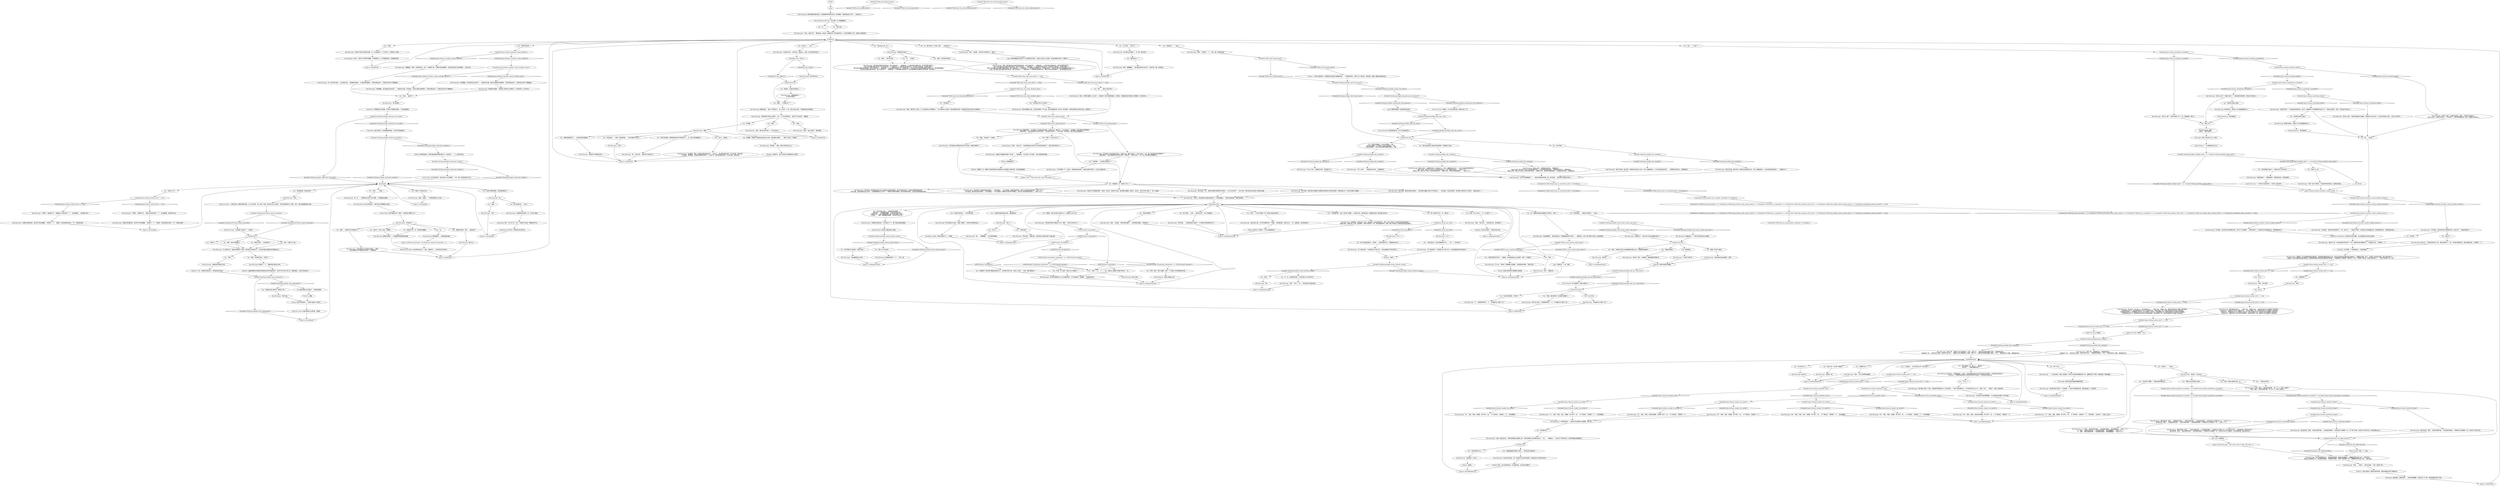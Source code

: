 # WHIRLING F2 / KIM WAKEUP
# If you succeeded the final Authority check to warn Kim.
# ==================================================
digraph G {
	  0 [label="START"];
	  1 [label="input"];
	  2 [label="You: “末日已经来临，而我就是吹响末日号角的那个人，金。我们动作越快越好。”"];
	  3 [label="Kim Kitsuragi: “没必要的，警官。你希望外面的情况变坏——这没什么，我们偶尔都会这样。不过并没有。暂时没有。”\n“不用收回，荣誉警督。你希望外面的情况变坏——这没什么，我们偶尔都会这样。不过并没有。暂时没有。”"];
	  4 [label="You: 吞口水……"];
	  5 [label="Kim Kitsuragi: “也许他们只是打算慢慢来，不久后就会发动袭击？我不知道。”"];
	  6 [label="You: “真的吗？”"];
	  7 [label="Savoir Faire: 你的平衡能力差了*很多*。你感觉自己要倒下去了……"];
	  8 [label="Kim Kitsuragi: “是什么？”"];
	  9 [label="Kim Kitsuragi: “我不知道……”他摩挲着自己的脖子。“它可能已经在那里好多年了。”"];
	  10 [label="Kim Kitsuragi: “什么？”"];
	  11 [label="You: “破案很难。”"];
	  12 [label="Empathy: 他的声音意外地疲惫。"];
	  13 [label="You: “没错。我们放弃吧。是时候开始喝酒了。”"];
	  14 [label="Jump to: [talkingaboutshit]"];
	  15 [label="You: “那个……野松公司的代表？”"];
	  16 [label="Pain Threshold: 而且距离挺近的，走几步应该能忍得了。"];
	  17 [label="You: “我不知道。”"];
	  18 [label="You: “是领带让我这么做的。”"];
	  19 [label="You: “我已经竭尽全力了。”"];
	  20 [label="Kim Kitsuragi: “是的，”他回答。“我已经不觉得好笑了。就脱了。”"];
	  21 [label="Kim Kitsuragi: “是的，”他点点头。“她在那群判官出现的20分钟前就已经离开了。我问过加尔特先生了。”"];
	  22 [label="Logic: 警督的确提到了追加弹道测试的事……"];
	  23 [label="Untitled hub"];
	  24 [label="Variable[\"plaza.tribunal_shanky_ran_earlier\"]"];
	  25 [label="Variable[\"plaza.tribunal_shanky_ran_earlier\"]", shape=diamond];
	  26 [label="!(Variable[\"plaza.tribunal_shanky_ran_earlier\"])", shape=diamond];
	  27 [label="You: “我伤的有多重？”"];
	  28 [label="Half Light: 你是个真正的杀人犯，哈里。"];
	  29 [label="Kim Kitsuragi: “面对现实吧，警官——这都是我们的错……”他的声音很平静——没有谴责的意味。“本来情况可以*稍微*好一点。一共死了7个人。”\n“面对现实吧，警官——这都是我们的错……”他的声音很平静——没有谴责的意味。“本来情况可以*稍微*好一点。一共死了7个人。”"];
	  30 [label="Kim Kitsuragi: “这是警探任务链的一环。你也可以做到。”"];
	  31 [label="Kim Kitsuragi: “我确定他们是担心你的。”"];
	  32 [label="Kim Kitsuragi: “我不知道。”"];
	  33 [label="You: “我的……迪斯科岁月已经结束了。”"];
	  34 [label="Kim Kitsuragi: 警督没有回应——只是看着你摇摇晃晃地站着。"];
	  35 [label="Kim Kitsuragi: “你的迪斯科岁月早就应该结束了，警官。”\n“你的*迪斯科岁月*早就应该*结束*了，荣誉警督。”"];
	  36 [label="You: “是谁做的，金？是谁杀了吊人？”"];
	  37 [label="Kim Kitsuragi: “我不知道。我觉得你对提图斯·哈迪那套*极其危险*的理论是错的。那晚有超过6个人在楼下看到了提图斯。”"];
	  38 [label="You: “它们之前就在屋顶上。我没有……我没有抓到它们。手脚真他妈太笨了……”"];
	  39 [label="Variable[\"whirling.postfight_blackc_rhetoric_wrong\"]"];
	  40 [label="Variable[\"whirling.postfight_blackc_rhetoric_wrong\"]", shape=diamond];
	  41 [label="!(Variable[\"whirling.postfight_blackc_rhetoric_wrong\"])", shape=diamond];
	  42 [label="You: “我不相信它们他妈的一点用也没有！”"];
	  43 [label="Variable[\"plaza.tribunal_hardie_shot\"] == true"];
	  44 [label="Variable[\"plaza.tribunal_hardie_shot\"] == true", shape=diamond];
	  45 [label="!(Variable[\"plaza.tribunal_hardie_shot\"] == true)", shape=diamond];
	  46 [label="Variable[\"whirling.postfight_logic_her_room\"]"];
	  47 [label="Variable[\"whirling.postfight_logic_her_room\"]", shape=diamond];
	  48 [label="!(Variable[\"whirling.postfight_logic_her_room\"])", shape=diamond];
	  49 [label="Rhetoric: 顺便说一句，警督并不是真的相信让她逃跑会让你在精神上得到补偿。你只能选择接受。"];
	  50 [label="Jump to: [MAINHUB]"];
	  51 [label="You: “难道……今天要打仗了？”"];
	  52 [label="Kim Kitsuragi: “两天。睡睡醒醒——有时候会起来吃点多巴宁，然后咒骂一番。还有喝水。”"];
	  53 [label="Rhetoric: 修辞恶化。他并不是真心欢迎那些贱人的回归。"];
	  54 [label="You: “我是个杀人犯……”"];
	  55 [label="Kim Kitsuragi: “提图斯、胖子安格斯和特奥试图突围。安格斯和特奥都没能活下来。他们还没来得及送进重症监护室就死了。提图斯还活着。阿兰，还有那个音乐家也活着，我忘记他的名字了……”\n“提图斯、胖子安格斯和特奥试图突围。安格斯和特奥没来得及送进重症监护室就死了，提图斯死在了医院里，就在昨天。阿兰，还有那个音乐家，我忘记他的名字了……只剩下他们两个活了下来。”"];
	  56 [label="Kim Kitsuragi: “还有伊丽莎白——她的名字叫伊丽莎白·博福特，那个园丁。”"];
	  57 [label="You: “是领带让我这么做的。”"];
	  58 [label="Kim Kitsuragi: “发生什么事了？我们想试着走外交路线，希望他们不会先动手。不过他们还是这么做了。是少校下的命令。”"];
	  59 [label="Kim Kitsuragi: “三个：格伦，特奥，安格斯。那个胖子，他……中了很多枪。”他停顿了一下。“还有特奥——他太老了，不适合上战场。”"];
	  60 [label="Endurance: 通过血和泪，还有那撕裂的缝线，*应该*是可能做到的。"];
	  61 [label="You: “我的警局有人来看过我吗？”"];
	  62 [label="You: “很好。我也不需要他们。”"];
	  63 [label="Kim Kitsuragi: “说实话，我觉得我们的调查没能发现一个可靠的嫌疑人。”他的声音很冷静，也很实事求是。"];
	  64 [label="You: “还有……28%的可能性，那一枪是从远处射进来的。”"];
	  65 [label="Kim Kitsuragi: 他皱起眉头——吊扇不厌其烦地在头顶旋转。"];
	  66 [label="Variable[\"whirling.postfight_kim_smoking\"]"];
	  67 [label="Variable[\"whirling.postfight_kim_smoking\"]", shape=diamond];
	  68 [label="!(Variable[\"whirling.postfight_kim_smoking\"])", shape=diamond];
	  69 [label="Electrochemistry: 很可能是烟。"];
	  70 [label="Esprit de Corps: 一对男女坐在一辆装甲車的前排。女人正在开車，男人点燃一支烟。他的名字叫让·维克玛，沥青在机器的轮子下消失。前方，港口的起重机直冲云霄……"];
	  71 [label="You: 点点头。"];
	  72 [label="You: “你说什么……日出……”"];
	  73 [label="Kim Kitsuragi: “我觉得我们可能让它推迟了一些——不过只是暂时的。”他拉开飞行员夹克。“很勉强。”"];
	  74 [label="You: “我真的很希望这个……社会秩序现在就崩溃。”"];
	  75 [label="Variable[\"whirling.postfight_halflight_killer\"]  or  Variable[\"whirling.postfight_inland_killer\"]"];
	  76 [label="Variable[\"whirling.postfight_halflight_killer\"]  or  Variable[\"whirling.postfight_inland_killer\"]", shape=diamond];
	  77 [label="!(Variable[\"whirling.postfight_halflight_killer\"]  or  Variable[\"whirling.postfight_inland_killer\"])", shape=diamond];
	  78 [label="You: “然后呢？”"];
	  79 [label="Rhetoric: 在你们选择介入两队纷争的时候，他就没指望你们两个都能幸存。"];
	  80 [label="Hand/Eye Coordination: 他听起来*有些*抱歉，自己没能抢在你中枪之前发现。"];
	  81 [label="Variable[\"plaza.tribunal_headshot_failed\"]"];
	  82 [label="Variable[\"plaza.tribunal_headshot_failed\"]", shape=diamond];
	  83 [label="!(Variable[\"plaza.tribunal_headshot_failed\"])", shape=diamond];
	  84 [label="Kim Kitsuragi: “我们再也找不到他了。好消息是——他也不会再回到这里。我还是造成了一点伤害的。”"];
	  85 [label="Variable[\"plaza.tribunal_hardie_shot\"] == true"];
	  86 [label="Variable[\"plaza.tribunal_hardie_shot\"] == true", shape=diamond];
	  87 [label="!(Variable[\"plaza.tribunal_hardie_shot\"] == true)", shape=diamond];
	  88 [label="Kim Kitsuragi: “面对现实吧，警官，”他的声音很平静——没有谴责的意味。“本来情况可以稍微好一点。有了那个炸弹，你本来*不该*失手的。毕竟你都扔出去了。”"];
	  89 [label="Variable[\"whirling.postfight_endurance_very_high\"]"];
	  90 [label="Variable[\"whirling.postfight_endurance_very_high\"]", shape=diamond];
	  91 [label="!(Variable[\"whirling.postfight_endurance_very_high\"])", shape=diamond];
	  92 [label="Kim Kitsuragi: 他指着你的肩膀：“你肩膀上的擦伤可以忽略不计。装甲承受了火力的冲击。”"];
	  93 [label="Variable[\"whirling.postfight_endurance_volition\"]"];
	  94 [label="Variable[\"whirling.postfight_endurance_volition\"]", shape=diamond];
	  95 [label="!(Variable[\"whirling.postfight_endurance_volition\"])", shape=diamond];
	  96 [label="Kim Kitsuragi: “很好。你是的……不管那到底是什么东西。”"];
	  97 [label="Variable[\"whirling.postfight_rhet_companions\"]"];
	  98 [label="Variable[\"whirling.postfight_rhet_companions\"]", shape=diamond];
	  99 [label="!(Variable[\"whirling.postfight_rhet_companions\"])", shape=diamond];
	  100 [label="You: “如果他们担心我的话，那他们人呢？”"];
	  101 [label="You: “你……不知道？”"];
	  102 [label="Kim Kitsuragi: “我不知道。我觉得你提出的理论——我们划定的嫌疑人圈子之外的其他人——是正确的。而且这样更好。因为圈子内的所有人不是死了，就是已经走了。”"];
	  103 [label="CheckItem(\"dried_may_bells\")"];
	  104 [label="CheckItem(\"dried_may_bells\")", shape=diamond];
	  105 [label="!(CheckItem(\"dried_may_bells\"))", shape=diamond];
	  106 [label="Kim Kitsuragi: “不。”他短暂地停顿了一下。“你准备好当个瘸子了吗？”"];
	  107 [label="Variable[\"whirling.postfight_kim_has_concussion\"]"];
	  108 [label="Variable[\"whirling.postfight_kim_has_concussion\"]", shape=diamond];
	  109 [label="!(Variable[\"whirling.postfight_kim_has_concussion\"])", shape=diamond];
	  110 [label="Variable[\"TASK.la_puta_madres_peone_done\"]"];
	  111 [label="Variable[\"TASK.la_puta_madres_peone_done\"]", shape=diamond];
	  112 [label="!(Variable[\"TASK.la_puta_madres_peone_done\"])", shape=diamond];
	  113 [label="You: “不，金。这座城市的每一个垃圾*都与*这个案子有关。”"];
	  114 [label="Kim Kitsuragi: 他短暂地停顿了一下——不发一语。"];
	  115 [label="You: “*某些东西*。”"];
	  116 [label="Kim Kitsuragi: “嗯……”他嘟囔着——正在想其他事情。"];
	  117 [label="Jump to: [talkingaboutshit]"];
	  118 [label="CheckItem(\"gun_villiers\")"];
	  119 [label="CheckItem(\"gun_villiers\")", shape=diamond];
	  120 [label="!(CheckItem(\"gun_villiers\"))", shape=diamond];
	  121 [label="Electrochemistry: 很可能是烟。"];
	  122 [label="Logic: 这确实有（一些）道理。"];
	  123 [label="Kim Kitsuragi: “现在还不到说*好痛*的时候。你一小时前刚吃了一片*多巴宁*。等药效过了再说。”"];
	  124 [label="Kim Kitsuragi: “那些贱人，是啊。很高兴听到你这么说。”"];
	  125 [label="Kim Kitsuragi: “我杀了她。”警督从大衣口袋里掏出一支烟，点燃了它。一股苦涩的味道充满整个房间。“事情就是这样。”\n“我没能杀了他——我应该这么做的。科奈尔干掉了他……”警督从大衣口袋里掏出一支烟，点燃了它。一股苦涩的味道充满整个房间。“不过，一颗流弹杀死了波勒。事情就是这样。”"];
	  126 [label="postfightdebrief"];
	  127 [label="Kim Kitsuragi: “没有。她失血过多，艾弗拉特的医生没能帮上她。艾弗拉特把私人医生都派出来了，不过……”他摇摇头。“工会付出了昂贵的代价。她本来是被训练成接班人。”"];
	  128 [label="You: “这是一场彻头彻尾的灾难，金。”"];
	  129 [label="Variable[\"plaza.tribunal_spiritbomb_failed\"]"];
	  130 [label="Variable[\"plaza.tribunal_spiritbomb_failed\"]", shape=diamond];
	  131 [label="!(Variable[\"plaza.tribunal_spiritbomb_failed\"])", shape=diamond];
	  132 [label="Variable[\"plaza.tribunal_shoulder_wound_suffered\"]"];
	  133 [label="Variable[\"plaza.tribunal_shoulder_wound_suffered\"]", shape=diamond];
	  134 [label="!(Variable[\"plaza.tribunal_shoulder_wound_suffered\"])", shape=diamond];
	  135 [label="Volition: 如果可能的话，那就只能是依靠纯粹的意志力。你会变成……一个心灵电动马达。"];
	  136 [label="Kim Kitsuragi: 他停顿了一下。“我确定他们是担心你的。”"];
	  137 [label="Jump to: [hurtinghub]"];
	  138 [label="You: “很简单，我们必须找出*康米主义*。是康米主义杀了他。”"];
	  139 [label="You: “那个该死的*铃兰*，金，那些花。”"];
	  140 [label="You: “破案非常简单。”"];
	  141 [label="Kim Kitsuragi: “这个城市的每一个垃圾都与这个案子无关。你没必要抓住*所有东西*的。”"];
	  142 [label="You: “没什么。”"];
	  143 [label="IsTaskActive(\"TASK.check_back_on_renovation_later\")--[[ Variable[ ]]"];
	  144 [label="IsTaskActive(\"TASK.check_back_on_renovation_later\")--[[ Variable[ ]]", shape=diamond];
	  145 [label="!(IsTaskActive(\"TASK.check_back_on_renovation_later\")--[[ Variable[ ]])", shape=diamond];
	  146 [label="Drama: 他也许有些想法——但他不会跟大人您说的。"];
	  147 [label="Interfacing: 你可以吗？你很肯定自己做不到。"];
	  148 [label="Variable[\"whirling.posttribunal_esprit_returning\"]"];
	  149 [label="Variable[\"whirling.posttribunal_esprit_returning\"]", shape=diamond];
	  150 [label="!(Variable[\"whirling.posttribunal_esprit_returning\"])", shape=diamond];
	  151 [label="Esprit de Corps: “又回到那个鬼地方了，”他说道。"];
	  152 [label="You: “好痛。”"];
	  153 [label="You: “很遗憾。”"];
	  154 [label="Kim Kitsuragi: “我击伤了他。与此同时格伦的脊柱中了一枪。那枪原本是冲着我开的——他没能活下来。”他停顿了一下。"];
	  155 [label="Kim Kitsuragi: “就这些。”他点点头。"];
	  156 [label="Endurance: 他的香烟，佝偻的后背……你的情况更糟糕，但他也受了不少罪。那些香烟有*医疗*作用。"];
	  157 [label="Kim Kitsuragi: “作为报复，他们的步枪手朝你开了一枪。他打中了——用他的卡宾枪。当时我正在寻找能看见他，视线清晰的地方。当我发现的时候……”"];
	  158 [label="You: “如果不是我的警局，那是谁帮我治的？”"];
	  159 [label="Kim Kitsuragi: “不用。”"];
	  160 [label="You: “好吧……”（起身。）"];
	  161 [label="You: “我非常不好，金。情况真的很糟糕。”"];
	  162 [label="Kim Kitsuragi: 警督看着你——摇摇晃晃地站着。"];
	  163 [label="Kim Kitsuragi: “*日出，帕拉贝伦*，”警督说道。他站在一间刚刚打扫干净的房间中央，头顶的风扇像个光环。他的脸上满是淤青。"];
	  164 [label="Kim Kitsuragi: “我不知道。我觉得你提出的卡拉洁*很危险*的理论是错的。我们没有找到动机，也没有在她那里找到武器。”\n“我不知道。我觉得你提出的卡拉洁——或者随便她叫什么名字——*很危险*的理论是错的。我们没有找到动机，也没有在她那里找到武器。”"];
	  165 [label="Kim Kitsuragi: “别自我陶醉了。瑞瓦肖西边有一半警察都是他的*代理人*……就算你是，在这个案子里也不是什么决定性因素。”"];
	  166 [label="You: “附近有这么多的……旧碉堡还有武器库……”\n“还有这些……旧碉堡和武器库。大革命时代的产物！”\n“木板道下面……有个隐藏的碉堡。是大革命时期留下来的！”\n“还有那个……建筑下面隐藏的武器库。大革命时代的产物！”"];
	  167 [label="Variable[\"whirling.postfight_think_about_crimes_said_once\"]"];
	  168 [label="Variable[\"whirling.postfight_think_about_crimes_said_once\"]", shape=diamond];
	  169 [label="!(Variable[\"whirling.postfight_think_about_crimes_said_once\"])", shape=diamond];
	  170 [label="Kim Kitsuragi: “我有时候也有这种感觉，没错。”"];
	  171 [label="You: “你确定吗？我*到处*都能看见康米主义，告诉我们该怎么想，真是让人窒息……哎哟，我的*腿好疼*！”"];
	  172 [label="Kim Kitsuragi: “很高兴你能这么想。”"];
	  173 [label="Untitled hub"];
	  174 [label="Interfacing: 其实，你*可以*的。似乎，你甚至可以取出一颗断裂的子弹……"];
	  175 [label="Variable[\"TASK.arrest_klaasje_done\"]"];
	  176 [label="Variable[\"TASK.arrest_klaasje_done\"]", shape=diamond];
	  177 [label="!(Variable[\"TASK.arrest_klaasje_done\"])", shape=diamond];
	  178 [label="Kim Kitsuragi: “我看多巴宁像是起作用了。”"];
	  179 [label="You: “我的枪。它就刻在我的枪上。”"];
	  180 [label="Kim Kitsuragi: “发生什么事了？你朝少校脸上开了一枪。接着就是一场交火。”"];
	  181 [label="Variable[\"plaza.tribunal_shoulder_wound_avoided_cuirass\"]"];
	  182 [label="Variable[\"plaza.tribunal_shoulder_wound_avoided_cuirass\"]", shape=diamond];
	  183 [label="!(Variable[\"plaza.tribunal_shoulder_wound_avoided_cuirass\"])", shape=diamond];
	  184 [label="You: “现在会怎么样，金？”"];
	  185 [label="You: “你受伤了吗？”"];
	  186 [label="You: “我感觉非常好。我们……燥起来吧！”"];
	  187 [label="You: “一颗古董子弹，出自一把贝莱·马格雷，4.46毫米口径。要找到这样一把枪能有多难？到底*能*有多难？”"];
	  188 [label="Kim Kitsuragi: “我不这么觉得。”他短暂地停顿了一下。“你准备好当个瘸子了吗？”"];
	  189 [label="Drama: 他肯定没有收受马德雷教父的贿赂。"];
	  190 [label="Jump to: [talkingaboutshit]"];
	  191 [label="You: “康米主义就要*大规模*地回归了，金。”"];
	  192 [label="You: “好吧。死了就好。康米主义太*愚蠢*了。”"];
	  193 [label="Kim Kitsuragi: “也许是她？也许她会信守诺言。不管怎么说，露比已经走了。还有卡拉洁——呃，至少*她*被安全地关押起来了。”\n他看向窗外。“现在争取她的支持已经太晚了。露比走了。还有卡拉洁——呃，至少*她*被安全的藏起来了。”"];
	  194 [label="Variable[\"whirling.postfight_kim_smoking\"]"];
	  195 [label="Variable[\"whirling.postfight_kim_smoking\"]", shape=diamond];
	  196 [label="!(Variable[\"whirling.postfight_kim_smoking\"])", shape=diamond];
	  197 [label="Kim Kitsuragi: “为什么不呢……”他把烟头丢在地上，用鞋底捻灭。"];
	  198 [label="Kim Kitsuragi: 警督没有回应，而是在上衣口袋里翻找着什么。"];
	  200 [label="Jump to: [You: \"\"Who did it then, Kim? Who killed t...\"]"];
	  201 [label="You: “好吧。”"];
	  202 [label="Variable[\"plaza.tribunal_shanky_ran_earlier\"]"];
	  203 [label="Variable[\"plaza.tribunal_shanky_ran_earlier\"]", shape=diamond];
	  204 [label="!(Variable[\"plaza.tribunal_shanky_ran_earlier\"])", shape=diamond];
	  205 [label="Kim Kitsuragi: “四个：格伦，特奥，尚克还有安格斯。那个胖子，他……中了很多枪。”他停顿了一下。"];
	  206 [label="You: “很好。”"];
	  207 [label="You: “你误会我了。（咳咳）我的意思是……比较*迪斯科*的方式。”"];
	  208 [label="You: “他们全都死了吗，那三个……雇佣兵？”\n“他们死了……那其他雇佣兵呢？”"];
	  209 [label="You: “所以你也杀人了。”"];
	  210 [label="Variable[\"plaza.tribunal_hardie_shot\"] == true"];
	  211 [label="Variable[\"plaza.tribunal_hardie_shot\"] == true", shape=diamond];
	  212 [label="!(Variable[\"plaza.tribunal_hardie_shot\"] == true)", shape=diamond];
	  213 [label="You: “谢谢。”"];
	  214 [label="You: “奇怪。你没看见他们，不是吗？”"];
	  215 [label="Rhetoric: 抱歉。"];
	  216 [label="Kim Kitsuragi: “好吧，”他重复到。"];
	  217 [label="You: “好吧。”"];
	  218 [label="You: “我什么也不会说的……”"];
	  219 [label="IsTHCPresent(\"revacholian_nationhood\")  or  IsTHCPresent(\"moralist\")"];
	  220 [label="IsTHCPresent(\"revacholian_nationhood\")  or  IsTHCPresent(\"moralist\")", shape=diamond];
	  221 [label="!(IsTHCPresent(\"revacholian_nationhood\")  or  IsTHCPresent(\"moralist\"))", shape=diamond];
	  222 [label="Kim Kitsuragi: “意识形态跟我们手上正在调查的案子一点关系都没有，很抱歉——但是真的没有。”"];
	  223 [label="CancelTask(\"TASK.take_on_responsibility_cancelled\")--[[ Variable[ ]]"];
	  224 [label="Esprit de Corps: 一个信守自己诺言的男人，专杀杀人犯的杀手。"];
	  225 [label="Variable[\"plaza.tribunal_hardie_shot\"] == true"];
	  226 [label="Variable[\"plaza.tribunal_hardie_shot\"] == true", shape=diamond];
	  227 [label="!(Variable[\"plaza.tribunal_hardie_shot\"] == true)", shape=diamond];
	  228 [label="You: “你觉得她……还对我们有用处吗？”"];
	  229 [label="Jump to: [talkingaboutshit]"];
	  230 [label="You: “我以为你一天只抽一根烟的。”"];
	  231 [label="Jump to: [postfightdebrief]"];
	  232 [label="Kim Kitsuragi: 他点点头。"];
	  233 [label="Jump to: [plaza.tribunal_shoulder_wound_avoide ...]"];
	  234 [label="You: “提图斯死了？”"];
	  235 [label="Kim Kitsuragi: “五个：格伦，特奥，安格斯，那个胖子，他……中了很多枪。”他停顿了一下。“还有提图斯。”"];
	  236 [label="Kim Kitsuragi: “相当糟糕。你左侧的四头肌中枪了——就是你的大腿。看来主动脉都没有被割伤。子弹已经取出来了，还用红药水治疗了细菌感染。”"];
	  237 [label="Variable[\"whirling.postfight_endurance_medium\"]"];
	  238 [label="Variable[\"whirling.postfight_endurance_medium\"]", shape=diamond];
	  239 [label="!(Variable[\"whirling.postfight_endurance_medium\"])", shape=diamond];
	  240 [label="Kim Kitsuragi: “挺糟糕的，警官。你有两处伤口。第一个在肩膀下面。子弹穿过你的肩胛骨，幸运的是没有打中你的肺部——还有心脏。”"];
	  241 [label="Kim Kitsuragi: “我不知道。我觉得你提出的理论——凶手是露比——不太说得通。如果还能找到她，我们可以追究她的很多罪行，但杀人不行。”\n“我不知道。我觉得你提出的理论——凶手是露比——不太说得通。如果她不在去停尸房的路上，我们可以追究她的很多罪行——但杀人不行。”"];
	  242 [label="Kim Kitsuragi: “如果我们愿意的话，可以找到几千个。整个瑞瓦肖城到处都是。”"];
	  243 [label="Kim Kitsuragi: “我准备好了，现在你可以说说对破案的看法了。”"];
	  244 [label="Kim Kitsuragi: “你准备好当个瘸子了吗？”"];
	  245 [label="Kim Kitsuragi: “某些东西，”他重复到。听起来他对*某些东西*不太感兴趣。"];
	  246 [label="You: “你觉得这不是个好主意吗？”"];
	  247 [label="You: “我们应该搜查一下卡拉洁的房间，上楼。”\n“我们应该搜查一下卡特琳·艾拉洁小姐的房间，上楼。”\n“我们应该搜查一下奥兰治那位迪斯科舞者的房间，上楼。”"];
	  248 [label="Kim Kitsuragi: “我也不知道。我们走吧，希望在你流血而死之前，有什么事能够发生。卡拉洁的房间就在附近……”他看向大门。"];
	  249 [label="Esprit de Corps: 谢谢你。"];
	  250 [label="You: “等等。你检查过了？她真的……”"];
	  251 [label="Volition: 谁能想到呢？"];
	  252 [label="Variable[\"boardwalk.ruby_killed_herself\"]"];
	  253 [label="Variable[\"boardwalk.ruby_killed_herself\"]", shape=diamond];
	  254 [label="!(Variable[\"boardwalk.ruby_killed_herself\"])", shape=diamond];
	  255 [label="Volition: 看见没？还有那个。你可以做弹道测试！"];
	  256 [label="Kim Kitsuragi: “作为报复，他们的步枪手也想朝你开枪。他没打中——或者是你躲开了……”"];
	  257 [label="You: “他死了吗？”"];
	  258 [label="You: “为什么？”"];
	  259 [label="You: “我看不出还有更好的可能。”"];
	  260 [label="Variable[\"plaza.tribunal_gardener_shot\"]"];
	  261 [label="Variable[\"plaza.tribunal_gardener_shot\"]", shape=diamond];
	  262 [label="!(Variable[\"plaza.tribunal_gardener_shot\"])", shape=diamond];
	  263 [label="Jump to: [hurtinghub]"];
	  264 [label="talkingaboutshit"];
	  265 [label="Kim Kitsuragi: “真的吗？因为，在我看来，破案好像挺*困难*的。”"];
	  266 [label="Jump to: [talkingaboutshit]"];
	  267 [label="You: “好吧。是的。我可以理解，控诉一个不是真人的东西到底有多难。”"];
	  268 [label="Kim Kitsuragi: “四个：格伦，特奥，尚克，安格斯。那个胖子，他……中了很多枪。”他停顿了一下。“还有提图斯。”"];
	  269 [label="Kim Kitsuragi: 他点点头。“然后我开枪打伤了他，格伦的脊柱中了一枪。本来是冲着我来的。格伦没能挺过来。”他停顿了一下。"];
	  270 [label="Jump to: [postfightdebrief]"];
	  271 [label="Kim Kitsuragi: “面对现实吧，警官，”他的声音很平静——没有谴责的意味。“本来情况可以稍微好一点。你本来*不该*失手的。”"];
	  272 [label="Half Light: 他很害怕。"];
	  273 [label="Variable[\"plaza.tribunal_shoulder_wound_avoided_cuirass\"]"];
	  274 [label="Variable[\"plaza.tribunal_shoulder_wound_avoided_cuirass\"]", shape=diamond];
	  275 [label="!(Variable[\"plaza.tribunal_shoulder_wound_avoided_cuirass\"])", shape=diamond];
	  276 [label="Pain Threshold: 没什么的。你还活着，这才是最重要的。"];
	  277 [label="You: “那个洞呢……好疼……就在墙上那个？有人在偷窥她。”"];
	  278 [label="Rhetoric: 他错了！"];
	  280 [label="Volition: 没事的。"];
	  281 [label="Variable[\"whirling.postfight_kim_smoking\"]"];
	  282 [label="Variable[\"whirling.postfight_kim_smoking\"]", shape=diamond];
	  283 [label="!(Variable[\"whirling.postfight_kim_smoking\"])", shape=diamond];
	  284 [label="Kim Kitsuragi: “遗憾？”"];
	  285 [label="Kim Kitsuragi: “警察很喜欢它。”\n“它为你尽忠职守。”"];
	  286 [label="Kim Kitsuragi: 他点点头。“波勒是最后一个死的。艾弗拉特把他们的尸体交还科奈尔举行葬礼。公司目前还没有反击。”\n他点点头。“艾弗拉特把他们的尸体交还科奈尔举行葬礼。公司目前还没有反击。”"];
	  287 [label="You: “尤金？”"];
	  288 [label="Kim Kitsuragi: “作为报复，他们的步枪手想朝你开枪。他打中了你的胸甲……我听到响声了。当时我正在寻找能看见他，视线清晰的地方。”"];
	  289 [label="Kim Kitsuragi: 他没有回应，而是在上衣口袋里翻找着什么。"];
	  290 [label="Half Light: 他的声音里充满着赤裸裸的愤怒。"];
	  291 [label="Jump to: [postfightdebrief]"];
	  292 [label="Kim Kitsuragi: “四个：格伦，特奥，安格斯，那个胖子，他……中了很多枪。”他停顿了一下。“还有提图斯。”"];
	  293 [label="Jump to: [postfightdebrief]"];
	  294 [label="You: “我还……能走吗？”"];
	  295 [label="Savoir Faire: 可以肯定的是，你应该没什么办法跳舞了。不过一瘸一拐走路还是可以的。"];
	  296 [label="Kim Kitsuragi: “我。”"];
	  297 [label="Rhetoric: 这就意味着在你昏迷的时候他没有在附近看到他们。他们并不是*真正*担心你。要是真担心，他们不应该在吗？"];
	  298 [label="You: “奇迹还没有发生。一切还没有结束。”"];
	  299 [label="Kim Kitsuragi: “我们应该上楼，在*现场*重新考虑一下弹道。”他忍着疼痛，轻轻点点头。“这一点我同意。还有其他的吗？”"];
	  300 [label="Kim Kitsuragi: “恐怕我们是找不到康米主义的，警探——因为它已经不在了。”"];
	  301 [label="Kim Kitsuragi: “我不知道要怎么想。这可能不算是个*坏*主意。那台机器里的某个地方有一根*插销*。某种东西在阻止科奈尔派出一支敢死队……”"];
	  302 [label="Variable[\"TASK.arrest_klaasje_done\"]"];
	  303 [label="Variable[\"TASK.arrest_klaasje_done\"]", shape=diamond];
	  304 [label="!(Variable[\"TASK.arrest_klaasje_done\"])", shape=diamond];
	  305 [label="Kim Kitsuragi: “你确实做到了。”警督看着你，表情有些怪异。然后他继续……"];
	  306 [label="Empathy: 这不是第一个代替他死的人。他还会继续。"];
	  307 [label="Kim Kitsuragi: “到最后不逮捕她反而是个坏主意……”他耸耸肩。“也许这是一件*好事*，会在天堂里得到回报。”"];
	  308 [label="You: “这个房间……很干净。”"];
	  309 [label="You: “我昏迷多久了？”"];
	  310 [label="Kim Kitsuragi: “是的。”\n“死透了。他死在医院了。”"];
	  311 [label="Inland Empire: 一个沾满鲜血的杀人犯。"];
	  312 [label="Kim Kitsuragi: “你是一名RCM警官。”他没有等待你的回复，自顾自地说道……"];
	  313 [label="You: “工会那边……伤亡情况怎么样？总共有多少？”"];
	  314 [label="Kim Kitsuragi: “因为我们*阻止*了他们？或者是乔伊斯阻止的？也许将港口——现在已经全面封闭——作为目标的代价太大了。或者，也许……”他吸了一口烟，若有所思。"];
	  315 [label="Variable[\"plaza.tribunal_hardie_shot\"] == true"];
	  316 [label="Variable[\"plaza.tribunal_hardie_shot\"] == true", shape=diamond];
	  317 [label="!(Variable[\"plaza.tribunal_hardie_shot\"] == true)", shape=diamond];
	  318 [label="You: “那个少校……”"];
	  319 [label="Kim Kitsuragi: “而且……”他笑了：“我们还活着——两个人都活下来了。”"];
	  320 [label="Kim Kitsuragi: “等以后看吧。”"];
	  321 [label="Kim Kitsuragi: “没有。”"];
	  322 [label="You: “我不知道你还……会这个。”"];
	  323 [label="You: “难道不觉得……有些奇怪吗？”"];
	  324 [label="You: “好吧。”"];
	  325 [label="Untitled hub (03)"];
	  326 [label="Variable[\"whirling.postfight_blackc_inland_caches\"]"];
	  327 [label="Variable[\"whirling.postfight_blackc_inland_caches\"]", shape=diamond];
	  328 [label="!(Variable[\"whirling.postfight_blackc_inland_caches\"])", shape=diamond];
	  329 [label="Kim Kitsuragi: “我也不知道。我们走吧，希望在你失血身亡之前，有什么事能够发生。卡拉洁的房间就在附近……”他把烟头丢在地上，用鞋底捻灭。"];
	  330 [label="You: “金，那件‘弱水三千只取一尿饮’……你把它脱了？”"];
	  331 [label="You: “等等！*卡拉洁*也走了？”"];
	  332 [label="Kim Kitsuragi: “日出帕拉贝伦。太阳升起，准备战斗。这是一句古老的革命宣言。”"];
	  333 [label="Variable[\"plaza.tribunal_headshot_succeeded\"]"];
	  334 [label="Variable[\"plaza.tribunal_headshot_succeeded\"]", shape=diamond];
	  335 [label="!(Variable[\"plaza.tribunal_headshot_succeeded\"])", shape=diamond];
	  336 [label="Kim Kitsuragi: “不，警官，”他的声音很平静——没有谴责的意味。“真的挺糟糕的。一共死了7个人。”\n“不，哈里，”他的声音很平静——没有谴责的意味。“真的挺糟糕的。一共死了6个人。”\n“不，哈里，”他的声音很平静——没有谴责的意味。“真的挺糟糕的。一共死了6个人。”"];
	  337 [label="Kim Kitsuragi: “发生什么事了？你朝少校开枪。失败了。然后双方开始交火。”\n“发生什么事了？你朝上校开枪——不过失败了。然后你把枪朝他扔了过去。接着双方开始交火。”"];
	  338 [label="Kim Kitsuragi: “那时候你血流不止……”他想了想。“你警告了我——我抢在科顿艾尔之前解除了他的武装。”\n“你血流不止。我想你说了些关于你妻子的话……而且你*警告*了我。我抢在科顿艾尔之前解除了他的武装。”\n“你血流不止。我想你说什么没人想跟你一起派对。而且你*警告*了我。我抢在少校之前解除了他的武装。”\n“你血流不止。我想你说什么自己失忆是假装的。而且你*警告*了我。我抢在少校之前解除了他的武装。”"];
	  339 [label="Jump to: [Kim Kitsuragi: \"\"But what's done is done. The viole...\"]"];
	  340 [label="Endurance: 伴随着相当大的疼痛，还有时不时撕裂的缝线——你应该能做到。"];
	  341 [label="Jump to: [hurtinghub]"];
	  342 [label="Pain Threshold: 你可以承受住的。只要不把太多重量放在大腿上。"];
	  343 [label="Jump to: [Physical Instrument: \"He thinks you should sit back down....\"]"];
	  344 [label="Kim Kitsuragi: “是的，她昨天早上走的。为了去见野松公司的董事会——至少我是这么听说的。那台机器的某处有一根*插销*在阻止科奈尔派出敢死队……”"];
	  345 [label="Kim Kitsuragi: “我们的工作就是查清楚，不是吗？说实话，我真的不知道。我们圈定的嫌疑人死的死，走的走。这已经不是个圈子了，是一片废墟。”"];
	  346 [label="You: “你知道我对……破案怎么看的吗？”（总结。）"];
	  347 [label="You: “我准备好了。”（总结。）"];
	  348 [label="You: “其实，在我告诉你自己对破案难度的看法之前，想再聊聊这起案件。”"];
	  349 [label="Pain Threshold: 那个脑震荡一定是让他昏头了。"];
	  350 [label="You: “我们还是就这么漫无目的地闲逛吧，等线索自己出现。”"];
	  351 [label="CancelTask(\"TASK.become_man_of_plenty_cancelled\")--[[ Variable[ ]]"];
	  352 [label="You: “好吧，所以卡拉洁——又一次*逃跑*了？”"];
	  353 [label="Variable[\"TASK.solve_the_strike_deadlock_done\"]"];
	  354 [label="Variable[\"TASK.solve_the_strike_deadlock_done\"]", shape=diamond];
	  355 [label="!(Variable[\"TASK.solve_the_strike_deadlock_done\"])", shape=diamond];
	  356 [label="Variable[\"plaza.tribunal_shanky_ran_earlier\"]"];
	  357 [label="Variable[\"plaza.tribunal_shanky_ran_earlier\"]", shape=diamond];
	  358 [label="!(Variable[\"plaza.tribunal_shanky_ran_earlier\"])", shape=diamond];
	  359 [label="Kim Kitsuragi: “我杀了她，”警督重复到。“事情就是这样。”\n“我没能杀了他——我应该这么做的。科奈尔干掉了他……”警督再次声明到，“不过，一颗流弹杀死了波勒。事情就是这样。”"];
	  360 [label="Kim Kitsuragi: “加尔特先生清理过了。花了他一整天时间。”"];
	  361 [label="Kim Kitsuragi: “好吧。”"];
	  362 [label="Kim Kitsuragi: “是的。我们也完全失败了。不过这没关系。”"];
	  363 [label="Reaction Speed: 那不是写在你……"];
	  364 [label="Kim Kitsuragi: “就是这一根。”"];
	  365 [label="Kim Kitsuragi: “是的，警官，”他的声音很平静。“死了7个人。算不上是成功。”\n“是的，警官，”他的声音很平静。“死了6个人。算不上是成功。”"];
	  366 [label="Variable[\"plaza.tribunal_spiritbomb_failed\"]"];
	  367 [label="Variable[\"plaza.tribunal_spiritbomb_failed\"]", shape=diamond];
	  368 [label="!(Variable[\"plaza.tribunal_spiritbomb_failed\"])", shape=diamond];
	  369 [label="Kim Kitsuragi: “交火结束之后，我给你的警局去了电话。受伤情况已经登记过了。他们告诉我会派警官去现场跟你会合。”"];
	  370 [label="Kim Kitsuragi: “我们没办法跟艾弗拉特说话，港口已经封闭了——里面的每一个人都在我们的掌控之外。而且乔伊斯也离开了。”\n“我们没办法跟艾弗拉特说话，港口已经封闭了——里面的每一个人都在我们的掌控之外。因为我们多管闲事，乔伊斯也离开了。”\n“我们没办法跟艾弗拉特说话，港口已经封闭了——里面的每一个人都在我们的掌控之外。乔伊斯也走了，我们永远也不会知道她想要告诉我们什么。我肯定挺重要的。”\n“我们没办法跟艾弗拉特说话，港口已经封闭了——里面的每一个人都在我们的掌控之外。我们甚至都没见到野松公司的代表，她也离开了……”"];
	  371 [label="Kim Kitsuragi: “极其简单。这附近有上千把，到处都是，所有全都是坏的。找到一把让子弹派不上用场的步枪就这样简单。”\n“*极其*简单。这附近有上千把，到处都是，*我们*也找到了一把。所有全都是坏的。找到一把让子弹派不上用场的步枪就这样简单。”"];
	  372 [label="You: 什么也不说。"];
	  373 [label="Kim Kitsuragi: “很好。”他停顿了一下。“你这一瘸一拐的想去哪？”"];
	  374 [label="Kim Kitsuragi: “好吧，”他让了一步——但这显然并非他的本意。"];
	  375 [label="Variable[\"TASK.what_does_joyce_done\"] == false"];
	  376 [label="Variable[\"TASK.what_does_joyce_done\"] == false", shape=diamond];
	  377 [label="!(Variable[\"TASK.what_does_joyce_done\"] == false)", shape=diamond];
	  378 [label="Variable[\"TASK.arrest_klaasje_done\"]"];
	  379 [label="Variable[\"TASK.arrest_klaasje_done\"]", shape=diamond];
	  380 [label="!(Variable[\"TASK.arrest_klaasje_done\"])", shape=diamond];
	  381 [label="Kim Kitsuragi: “就这么办吧。”他看看天花板，然后是大门。“其实，我都累的走不动了。不过卡拉洁的房间就在附近。”\n“就这么办吧。我们可以从楼上卡拉洁的房间开始——那个弹道学的想法……”他叹了口气。\n“就这么办吧。我们可以从楼上卡拉洁的房间开始——她离开之后，我还没有彻底搜查过……”他叹了口气。"];
	  382 [label="Variable[\"whirling.postfight_kim_smoking\"]"];
	  383 [label="Variable[\"whirling.postfight_kim_smoking\"]", shape=diamond];
	  384 [label="!(Variable[\"whirling.postfight_kim_smoking\"])", shape=diamond];
	  385 [label="Kim Kitsuragi: “我知道的。没关系。”"];
	  386 [label="Kim Kitsuragi: “她从没有过机会。她一开始就不应该出现在那里。根本就没办法*说服*他们的。”"];
	  387 [label="Logic: 和死神擦肩而过的经历一定让警督好好反思了一遍自己过往的人生选择。他已经和那件夹克*一刀两断*了。"];
	  388 [label="Esprit de Corps: 这是你和他们之间的事，他想到。"];
	  389 [label="You: “发生……什么事了？”"];
	  390 [label="MAINHUB"];
	  391 [label="Encyclopedia: 多巴宁。看样子不是*那种*糟糕。不是需要手术，也不是器官损伤，而是隐隐作痛。"];
	  392 [label="Kim Kitsuragi: “你大出血，说了些什么，我不知道是什么……”他想了想。“你警告了我。我抢在波勒动手之前缴了她的武器。”\n“那时候你血流不止。我好像听到你说了些关于你妻子的话。然后你警告了我，我抢在波勒动手之前缴了她的武器。”\n“那时候你血流不止。我好像听见你说什么没人想跟你一起派对。然后你警告了我，我抢在波勒动手之前缴了她的武器。”\n“那时候你血流不止。我好像听见你说自己失忆是假装的。然后你警告了我，我抢在波勒动手之前缴了她的武器。”"];
	  393 [label="You: “也没*那么*糟糕——如果从整体来看的话。”"];
	  394 [label="Kim Kitsuragi: “但过去的事都过去了。暴动被封锁隔离，雇佣兵宣判撤销了。最糟糕的情节没有上演——暂时没有。”\n“但是过去的事都过去了。暴动被封锁隔离，大黄蜂没有归巢。”他揉了揉肿胀的下巴。“最糟糕的情节没有上演——暂时没有。”"];
	  395 [label="Kim Kitsuragi: “是的。他也活着。”"];
	  396 [label="Variable[\"plaza.tribunal_spiritbomb_succeeded\"]"];
	  397 [label="Variable[\"plaza.tribunal_spiritbomb_succeeded\"]", shape=diamond];
	  398 [label="!(Variable[\"plaza.tribunal_spiritbomb_succeeded\"])", shape=diamond];
	  399 [label="Variable[\"plaza.tribunal_headshot_failed\"]"];
	  400 [label="Variable[\"plaza.tribunal_headshot_failed\"]", shape=diamond];
	  401 [label="!(Variable[\"plaza.tribunal_headshot_failed\"])", shape=diamond];
	  402 [label="Kim Kitsuragi: “不算吧。”他揉揉下巴。“我被那女人的枪托砸了一下，有点脑震荡……我尽量不多动。”"];
	  403 [label="Kim Kitsuragi: “不算吧。”他揉揉下巴。“我被少校的枪托砸了一下，有点脑震荡。我尽量不多动。”"];
	  404 [label="Kim Kitsuragi: “轻一点……”你眼前再次出现了两个警督。一阵橙黄色的痛楚……"];
	  405 [label="Physical Instrument: 他在想你应该坐下。坐直，就是现在……你没有坐在任何地方。"];
	  406 [label="You: “金……”"];
	  407 [label="You: “很好，因为我完全知道。”"];
	  408 [label="Kim Kitsuragi: 他看向窗外。“也许是她？也许她会信守诺言。不管怎么说，露比走了。卡拉洁也走了。你知道吗，我们真的应该逮捕她的。”\n他看向窗外。“现在争取她的支持已经太晚了。现在露比已经走了。卡拉洁也是。你知道吗，我们真的应该逮捕她的。”"];
	  409 [label="Kim Kitsuragi: “是的。”他心无旁骛地抽着烟。"];
	  410 [label="You: “外面有些鬼鬼祟祟的东西。我能感觉到。”"];
	  411 [label="You: “那该死的脚印！”"];
	  412 [label="Kim Kitsuragi: “我在听。”"];
	  413 [label="Kim Kitsuragi: “它真的*非常*难。”"];
	  414 [label="You: “你还没打算放弃，不是吗？”"];
	  415 [label="You: （把它拿出来，亮出支离破碎的干花。）“这一个，还记得吗？”"];
	  416 [label="Kim Kitsuragi: “没必要搞得这么夸张。”"];
	  417 [label="Kim Kitsuragi: 他不知道该怎么回应。他看了看窗外，又把目光转回到你身上。"];
	  418 [label="Visual Calculus: 弹道学。在卡拉洁的房间里。做得*恰当*一点。"];
	  419 [label="Untitled hub (02)"];
	  420 [label="Kim Kitsuragi: “就这么办吧。”他把烟头丢在地上，用鞋底捻灭。\n“就这么办吧。我们可以从楼上卡拉洁的房间开始——试试你的弹道学观点。”他把烟头丢在地上，用鞋底捻灭。\n“就这么办吧。我们可以从楼上卡拉洁的房间开始——她离开之后，我还没有彻底搜查过。”他把烟头丢在地上，用鞋底捻灭。"];
	  421 [label="You: “我已经警告过他们了，我是专杀杀人犯的杀手……”"];
	  422 [label="Untitled hub (02)"];
	  423 [label="Kim Kitsuragi: “加尔特确认在那群判官出现20分钟前，她就已经离开了。”"];
	  424 [label="Inland Empire: 再加一个。露比。"];
	  425 [label="Kim Kitsuragi: “六个：格伦，特奥，尚克，安格斯。那个胖子，他……中了很多枪。”他停顿了一下。“还有提图斯。”"];
	  426 [label="Kim Kitsuragi: 他看向窗外。“港口大门被封住了。街上又空旷了一些。我可以放心地说，严重的暴动还没有爆发。”"];
	  427 [label="You: “没什么。我收回。”"];
	  428 [label="Jump to: [MAINHUB]"];
	  429 [label="You: “然后呢……”（总结。）"];
	  430 [label="Jump to: [postfightdebrief]"];
	  431 [label="Kim Kitsuragi: “面对现实吧，警官……”他的声音很平静——没有谴责的意味。“本来情况可以更好一些。外交手段太可怕了。这是我的错。我应该动手的……”\n“面对现实吧，警官，”他的声音很平静——没有谴责的意味。“本来情况可以稍微好一点。你本来可以带上*武器*的。这也是我的错，我应该动手的……”"];
	  432 [label="Kim Kitsuragi: “相当糟糕。你左侧的四头肌中枪了——就是你的大腿。幸运的是，外侧主动脉没有被擦伤。子弹已经取出来了。还用红药水治疗了细菌感染。”"];
	  433 [label="Jump to: [hurtinghub]"];
	  434 [label="Jump to: [MAINHUB]"];
	  435 [label="Kim Kitsuragi: “你还好吗？”"];
	  436 [label="You: “谁在乎。谁关心过我。不重要了。”"];
	  437 [label="You: “但是……我也不知道。”"];
	  438 [label="Jump to: [talkingaboutshit]"];
	  439 [label="Untitled hub (04)"];
	  440 [label="Jump to: [MAINHUB]"];
	  441 [label="Inland Empire: 但是它们看起来这么神秘。"];
	  442 [label="IsTHCPresent(\"communist\")"];
	  443 [label="IsTHCPresent(\"communist\")", shape=diamond];
	  444 [label="!(IsTHCPresent(\"communist\"))", shape=diamond];
	  445 [label="Kim Kitsuragi: “是的。乔伊斯·梅西耶。船上那个，你知道吗？她也许能帮到我们。很明显，那些雇佣兵是为野松公司做事的。至少部分是……”"];
	  446 [label="Kim Kitsuragi: “关在牢房里？不，老实说，如果她没被关起来，对我们会更有*用处*。不过这么做是对的。”"];
	  448 [label="Esprit de Corps: 谢谢你。不过……"];
	  449 [label="Kim Kitsuragi: “没错，”他点点头。“没有别的办法。我们搞砸了。”"];
	  450 [label="Kim Kitsuragi: “这个城市的每一个垃圾都与这个案子无关。你没必要留着*所有东西*的。”"];
	  451 [label="Perception (Sight): 外面已经是早上了，你想到。"];
	  452 [label="Variable[\"plaza.tribunal_shanky_ran_earlier\"]"];
	  453 [label="Variable[\"plaza.tribunal_shanky_ran_earlier\"]", shape=diamond];
	  454 [label="!(Variable[\"plaza.tribunal_shanky_ran_earlier\"])", shape=diamond];
	  455 [label="Kim Kitsuragi: “五个：格伦，特奥，尚克和安格斯，还有那个胖子，他……中了很多枪。”他停顿了一下。"];
	  456 [label="Jump to: [MAINHUB]"];
	  457 [label="Kim Kitsuragi: “嗯，”他点点有。“看来多巴宁起作用了。”"];
	  458 [label="You: “她没挺过来？”"];
	  459 [label="Kim Kitsuragi: “……在河对岸的一家私人医院里。科奈尔在当地的肉铺里找到了他，提图斯死在了那里。结果他做了*保险措施*。”"];
	  460 [label="Variable[\"plaza.tribunal_gardener_shot\"]"];
	  461 [label="Variable[\"plaza.tribunal_gardener_shot\"]", shape=diamond];
	  462 [label="!(Variable[\"plaza.tribunal_gardener_shot\"])", shape=diamond];
	  463 [label="Jump to: [MAINHUB]"];
	  464 [label="Kim Kitsuragi: “另一处在你的大腿——左边的四头肌。”他指着你的腿说。“主动脉没有被擦伤，子弹已经取出来了。还用红药水治疗了细菌感染。”"];
	  465 [label="hurtinghub"];
	  466 [label="You: “他们一点都不关心我。”"];
	  467 [label="Kim Kitsuragi: “如果你没有警告我，情况说不定会更糟糕。”他停顿了一下。“谢谢你。我没想到他会来这一下子。我真是太蠢了……”"];
	  468 [label="Kim Kitsuragi: 他点点头。"];
	  469 [label="You: “我还活着……”"];
	  470 [label="You: “提图斯*死了*？”"];
	  471 [label="Kim Kitsuragi: “是的。”他说道。“那些该死的脚印——没有帮我们破案。*见鬼去吧*。”"];
	  472 [label="Kim Kitsuragi: “什么？”"];
	  473 [label="You: “好吧。”"];
	  474 [label="IsTHCPresent(\"ultraliberal\")"];
	  475 [label="IsTHCPresent(\"ultraliberal\")", shape=diamond];
	  476 [label="!(IsTHCPresent(\"ultraliberal\"))", shape=diamond];
	  477 [label="IsTaskActive(\"TASK.find_some_moralists\")  or  IsTaskActive(\"TASK.talk_moralism_with_sunday_friend\")  or  IsTaskActive(\"TASK.form_a_committee\")  or  IsTaskActive(\"TASK.talk_moralism_with_trant\")  or  IsTaskActive(\"TASK.ask_smoker_about_sunday_friend\")  or  Variable[\"jam.abandoned_cabin_accessed\"] == false"];
	  478 [label="IsTaskActive(\"TASK.find_some_moralists\")  or  IsTaskActive(\"TASK.talk_moralism_with_sunday_friend\")  or  IsTaskActive(\"TASK.form_a_committee\")  or  IsTaskActive(\"TASK.talk_moralism_with_trant\")  or  IsTaskActive(\"TASK.ask_smoker_about_sunday_friend\")  or  Variable[\"jam.abandoned_cabin_accessed\"] == false", shape=diamond];
	  479 [label="!(IsTaskActive(\"TASK.find_some_moralists\")  or  IsTaskActive(\"TASK.talk_moralism_with_sunday_friend\")  or  IsTaskActive(\"TASK.form_a_committee\")  or  IsTaskActive(\"TASK.talk_moralism_with_trant\")  or  IsTaskActive(\"TASK.ask_smoker_about_sunday_friend\")  or  Variable[\"jam.abandoned_cabin_accessed\"] == false)", shape=diamond];
	  480 [label="Variable[\"whirling.postfight_klaasjeroom_hint_ballistics\"]"];
	  481 [label="Variable[\"whirling.postfight_klaasjeroom_hint_ballistics\"]", shape=diamond];
	  482 [label="!(Variable[\"whirling.postfight_klaasjeroom_hint_ballistics\"])", shape=diamond];
	  483 [label="Empathy: 他与自己讲和了。他有时间这么做。"];
	  484 [label="Variable[\"plaza.tribunal_shoulder_wound_avoided_reaction\"]"];
	  485 [label="Variable[\"plaza.tribunal_shoulder_wound_avoided_reaction\"]", shape=diamond];
	  486 [label="!(Variable[\"plaza.tribunal_shoulder_wound_avoided_reaction\"])", shape=diamond];
	  487 [label="You: “我是个心灵电动马达。”"];
	  488 [label="Kim Kitsuragi: “如果你没有警告我，情况说不定会更糟糕。”他停顿了一下。“谢谢你。我没想到她会来这一下子。我真是太蠢了……”"];
	  489 [label="You: 最好别再让自己激动了，这样真的很疼。"];
	  490 [label="Kim Kitsuragi: 你看见警督熟悉的身影，还是穿着那件橙色的夹克。因为痛楚，你看到他变成了两个——然后是三个。"];
	  491 [label="You: “乔伊斯走了？”"];
	  492 [label="Kim Kitsuragi: “是吗？因为我们没办法跟艾弗拉特说话，港口已经封闭了——里面的每一个人都在我们的掌控之外。而且乔伊斯也离开了。”\n“是吗？因为我们没办法跟艾弗拉特说话，港口已经封闭了——里面的每一个人都在我们的掌控之外。因为我们多管闲事，乔伊斯也离开了。”\n“是吗？因为我们没办法跟艾弗拉特说话，港口已经封闭了——里面的每一个人都在我们的掌控之外。乔伊斯也离开了；我们永远也没办法知道她想告诉我们什么。”\n“是吗？因为我们没办法跟艾弗拉特说话，港口已经封闭了——里面的每一个人都在我们的掌控之外。野松公司的代表也离开了，我们甚至都没见过她……”"];
	  493 [label="You: “破案几乎是不可能的。”"];
	  494 [label="You: “问题不是我*是不是*——我就是。朱尔斯就是这么告诉我的，我们一个局里的。”"];
	  495 [label="Kim Kitsuragi: “听人说，*我*收了马德雷教父的贿赂。”他直视你的双眼。“但我*没有*。”"];
	  496 [label="Jump to: [talkingaboutshit]"];
	  497 [label="Jump to: [talkingaboutshit]"];
	  498 [label="You: “如果我能更好的把这个理论……展示给他们领袖的话……”"];
	  499 [label="Volition: 现在，停止这种想法吧。对于幽灵来说，你实在是太残缺了。"];
	  500 [label="Kim Kitsuragi: 他点头示意。"];
	  501 [label="Kim Kitsuragi: “也许可以再看看窗户？——就是子弹射进来的那一扇。我不知道……我也想不出更好的主意了。”"];
	  502 [label="You: “好痛。”"];
	  503 [label="You: “很遗憾，那些贱人和叛徒还没有被大水冲走！我好像有点难受……（咳咳）是怎么一回事呢？”"];
	  504 [label="Jump to: [MAINHUB]"];
	  505 [label="Kim Kitsuragi: “没错。”他点头赞同。“确实很痛。”"];
	  506 [label="You: “那……之后呢？”"];
	  507 [label="You: “我闪开了。”"];
	  508 [label="Kim Kitsuragi: “四个：格伦，特奥，安格斯，那个胖子，他……中了很多枪。”他停顿了一下。"];
	  509 [label="You: “一场绝对的灾难。”"];
	  510 [label="Variable[\"plaza.tribunal_headshot_succeeded\"]  or Variable[\"plaza.tribunal_spiritbomb_succeeded\"]"];
	  511 [label="Variable[\"plaza.tribunal_headshot_succeeded\"]  or Variable[\"plaza.tribunal_spiritbomb_succeeded\"]", shape=diamond];
	  512 [label="!(Variable[\"plaza.tribunal_headshot_succeeded\"]  or Variable[\"plaza.tribunal_spiritbomb_succeeded\"])", shape=diamond];
	  513 [label="Kim Kitsuragi: “发生什么事了？你朝少校扔了一个临时做的烈酒炸弹。然后双方开始交火。”"];
	  514 [label="Kim Kitsuragi: “你朝少校扔了一个临时做的烈酒炸弹。没打中。接着你用一种很滑稽的声音说了句：*真是大失败啊，兄弟*。然后双方开始交火。”"];
	  515 [label="Kim Kitsuragi: “是的。”"];
	  516 [label="Rhetoric: 不对。如果他们真的担心，现在就应该在这里。"];
	  517 [label="You: “唔……”"];
	  518 [label="Kim Kitsuragi: “我是真的不知道。”"];
	  519 [label="You: “这一切都因为我是马德雷教父的代理人，是吗？”"];
	  520 [label="Kim Kitsuragi: “我不知道。不过，我觉得你那套*极其危险*的理论——自己才是*凶手*——是不对的。根本没有任何支持这个理论的证据。”"];
	  521 [label="Kim Kitsuragi: “嗯。”"];
	  522 [label="Variable[\"TASK.solve_the_strike_deadlock_done\"]"];
	  523 [label="Variable[\"TASK.solve_the_strike_deadlock_done\"]", shape=diamond];
	  524 [label="!(Variable[\"TASK.solve_the_strike_deadlock_done\"])", shape=diamond];
	  525 [label="Shivers: 一阵风从海湾吹来，你周围的杜拉铝盒子微微震动着……一种熟悉的寒冷，屋顶上的一根红线。逐渐拉紧。就像一根被狂风拨动的弦。"];
	  526 [label="Variable[\"whirling.postfight_shivers_her_room\"]"];
	  527 [label="Variable[\"whirling.postfight_shivers_her_room\"]", shape=diamond];
	  528 [label="!(Variable[\"whirling.postfight_shivers_her_room\"])", shape=diamond];
	  529 [label="Kim Kitsuragi: “为什么不呢。”他看看天花板，然后看向大门。"];
	  0 -> 1
	  1 -> 490
	  2 -> 457
	  3 -> 504
	  4 -> 233
	  5 -> 270
	  6 -> 369
	  7 -> 435
	  8 -> 115
	  8 -> 142
	  9 -> 190
	  10 -> 415
	  11 -> 413
	  12 -> 107
	  13 -> 188
	  14 -> 264
	  15 -> 445
	  16 -> 419
	  17 -> 382
	  18 -> 198
	  19 -> 385
	  20 -> 387
	  21 -> 307
	  22 -> 46
	  23 -> 466
	  23 -> 323
	  23 -> 62
	  23 -> 6
	  24 -> 25
	  24 -> 26
	  25 -> 59
	  26 -> 205
	  27 -> 132
	  28 -> 311
	  29 -> 252
	  30 -> 174
	  31 -> 516
	  32 -> 146
	  33 -> 35
	  34 -> 405
	  35 -> 434
	  36 -> 164
	  36 -> 37
	  36 -> 102
	  36 -> 520
	  36 -> 241
	  36 -> 345
	  37 -> 63
	  38 -> 141
	  39 -> 40
	  39 -> 41
	  40 -> 113
	  40 -> 217
	  41 -> 266
	  42 -> 416
	  43 -> 44
	  43 -> 45
	  44 -> 403
	  45 -> 402
	  46 -> 48
	  46 -> 47
	  47 -> 16
	  48 -> 419
	  49 -> 200
	  50 -> 390
	  51 -> 426
	  52 -> 456
	  53 -> 504
	  54 -> 312
	  55 -> 210
	  56 -> 458
	  57 -> 289
	  58 -> 506
	  59 -> 293
	  60 -> 237
	  61 -> 321
	  62 -> 369
	  63 -> 264
	  64 -> 299
	  65 -> 325
	  66 -> 67
	  66 -> 68
	  67 -> 420
	  68 -> 381
	  69 -> 257
	  70 -> 148
	  71 -> 315
	  72 -> 332
	  73 -> 153
	  73 -> 206
	  73 -> 502
	  74 -> 178
	  75 -> 76
	  75 -> 77
	  76 -> 4
	  76 -> 421
	  76 -> 54
	  77 -> 233
	  78 -> 154
	  79 -> 156
	  80 -> 154
	  81 -> 82
	  81 -> 83
	  82 -> 337
	  83 -> 396
	  84 -> 291
	  85 -> 86
	  85 -> 87
	  86 -> 260
	  87 -> 460
	  88 -> 252
	  89 -> 90
	  89 -> 91
	  90 -> 465
	  91 -> 60
	  92 -> 294
	  93 -> 94
	  93 -> 95
	  94 -> 465
	  95 -> 295
	  96 -> 137
	  97 -> 98
	  97 -> 99
	  98 -> 489
	  98 -> 100
	  99 -> 433
	  100 -> 32
	  101 -> 370
	  102 -> 63
	  103 -> 104
	  103 -> 105
	  104 -> 10
	  105 -> 472
	  106 -> 440
	  107 -> 108
	  107 -> 109
	  108 -> 349
	  109 -> 439
	  110 -> 112
	  110 -> 111
	  111 -> 473
	  111 -> 494
	  112 -> 122
	  113 -> 374
	  114 -> 497
	  115 -> 245
	  116 -> 14
	  117 -> 264
	  118 -> 120
	  118 -> 119
	  119 -> 363
	  120 -> 422
	  121 -> 506
	  122 -> 266
	  123 -> 391
	  124 -> 53
	  125 -> 126
	  126 -> 230
	  126 -> 429
	  126 -> 208
	  126 -> 209
	  126 -> 470
	  126 -> 313
	  126 -> 318
	  127 -> 173
	  128 -> 365
	  129 -> 130
	  129 -> 131
	  130 -> 514
	  131 -> 58
	  132 -> 133
	  132 -> 134
	  133 -> 240
	  134 -> 273
	  135 -> 93
	  136 -> 297
	  137 -> 465
	  138 -> 300
	  139 -> 103
	  140 -> 265
	  141 -> 278
	  142 -> 116
	  143 -> 144
	  143 -> 145
	  145 -> 351
	  146 -> 388
	  147 -> 263
	  148 -> 149
	  148 -> 150
	  149 -> 151
	  150 -> 23
	  151 -> 23
	  152 -> 123
	  153 -> 284
	  154 -> 306
	  155 -> 128
	  155 -> 393
	  155 -> 259
	  155 -> 509
	  156 -> 463
	  157 -> 80
	  158 -> 296
	  159 -> 263
	  160 -> 404
	  161 -> 34
	  162 -> 343
	  163 -> 390
	  164 -> 63
	  165 -> 110
	  166 -> 242
	  167 -> 168
	  167 -> 169
	  168 -> 243
	  169 -> 65
	  170 -> 12
	  171 -> 222
	  172 -> 117
	  173 -> 498
	  173 -> 19
	  174 -> 147
	  175 -> 176
	  175 -> 177
	  176 -> 526
	  177 -> 525
	  178 -> 504
	  179 -> 285
	  180 -> 257
	  181 -> 182
	  181 -> 183
	  182 -> 288
	  183 -> 157
	  184 -> 518
	  185 -> 43
	  186 -> 468
	  187 -> 371
	  188 -> 440
	  189 -> 266
	  190 -> 264
	  191 -> 222
	  192 -> 222
	  193 -> 228
	  193 -> 36
	  194 -> 195
	  194 -> 196
	  195 -> 197
	  196 -> 529
	  197 -> 501
	  198 -> 121
	  200 -> 36
	  201 -> 500
	  202 -> 203
	  202 -> 204
	  203 -> 508
	  204 -> 455
	  205 -> 293
	  206 -> 362
	  207 -> 361
	  208 -> 286
	  209 -> 232
	  210 -> 211
	  210 -> 212
	  211 -> 234
	  212 -> 287
	  213 -> 159
	  214 -> 136
	  215 -> 146
	  216 -> 266
	  217 -> 521
	  218 -> 114
	  219 -> 220
	  219 -> 221
	  220 -> 192
	  220 -> 201
	  221 -> 201
	  221 -> 267
	  222 -> 117
	  224 -> 233
	  225 -> 226
	  225 -> 227
	  226 -> 448
	  227 -> 249
	  228 -> 446
	  229 -> 264
	  230 -> 364
	  231 -> 126
	  232 -> 430
	  233 -> 484
	  234 -> 515
	  235 -> 56
	  236 -> 92
	  237 -> 238
	  237 -> 239
	  238 -> 465
	  239 -> 135
	  240 -> 464
	  241 -> 63
	  242 -> 441
	  243 -> 325
	  244 -> 440
	  245 -> 14
	  246 -> 301
	  247 -> 194
	  248 -> 501
	  249 -> 281
	  250 -> 423
	  251 -> 49
	  252 -> 253
	  252 -> 254
	  253 -> 424
	  254 -> 394
	  255 -> 190
	  256 -> 507
	  256 -> 78
	  257 -> 310
	  258 -> 314
	  259 -> 510
	  260 -> 261
	  260 -> 262
	  261 -> 452
	  262 -> 356
	  263 -> 465
	  264 -> 352
	  264 -> 64
	  264 -> 166
	  264 -> 519
	  264 -> 298
	  264 -> 139
	  264 -> 138
	  264 -> 187
	  264 -> 346
	  264 -> 277
	  264 -> 410
	  264 -> 411
	  265 -> 12
	  266 -> 264
	  267 -> 172
	  268 -> 293
	  269 -> 306
	  270 -> 126
	  271 -> 252
	  272 -> 339
	  273 -> 274
	  273 -> 275
	  274 -> 236
	  275 -> 432
	  276 -> 469
	  276 -> 406
	  277 -> 9
	  278 -> 39
	  280 -> 231
	  281 -> 282
	  281 -> 283
	  282 -> 359
	  283 -> 125
	  284 -> 2
	  284 -> 74
	  284 -> 427
	  284 -> 207
	  284 -> 503
	  285 -> 51
	  286 -> 258
	  287 -> 395
	  288 -> 80
	  289 -> 69
	  290 -> 84
	  291 -> 126
	  292 -> 293
	  293 -> 126
	  294 -> 320
	  295 -> 465
	  296 -> 322
	  296 -> 213
	  297 -> 97
	  298 -> 417
	  299 -> 255
	  300 -> 442
	  301 -> 378
	  302 -> 304
	  302 -> 303
	  305 -> 224
	  306 -> 55
	  307 -> 251
	  308 -> 360
	  309 -> 52
	  310 -> 28
	  311 -> 75
	  312 -> 233
	  313 -> 85
	  314 -> 5
	  315 -> 316
	  315 -> 317
	  316 -> 338
	  317 -> 392
	  318 -> 459
	  319 -> 79
	  320 -> 340
	  321 -> 70
	  322 -> 30
	  323 -> 369
	  324 -> 31
	  325 -> 11
	  325 -> 140
	  325 -> 493
	  325 -> 348
	  326 -> 328
	  326 -> 327
	  327 -> 218
	  327 -> 42
	  328 -> 497
	  329 -> 501
	  330 -> 20
	  331 -> 21
	  332 -> 118
	  333 -> 334
	  333 -> 335
	  334 -> 180
	  335 -> 81
	  336 -> 252
	  337 -> 506
	  338 -> 225
	  339 -> 394
	  340 -> 89
	  341 -> 465
	  342 -> 7
	  343 -> 405
	  344 -> 378
	  345 -> 63
	  346 -> 167
	  347 -> 373
	  348 -> 412
	  349 -> 439
	  350 -> 66
	  351 -> 477
	  352 -> 449
	  353 -> 354
	  353 -> 355
	  356 -> 357
	  356 -> 358
	  357 -> 292
	  358 -> 268
	  359 -> 126
	  360 -> 309
	  361 -> 504
	  362 -> 428
	  363 -> 422
	  364 -> 430
	  365 -> 252
	  366 -> 368
	  366 -> 367
	  367 -> 88
	  368 -> 431
	  369 -> 324
	  369 -> 214
	  370 -> 375
	  371 -> 190
	  372 -> 244
	  373 -> 175
	  374 -> 496
	  375 -> 376
	  375 -> 377
	  376 -> 15
	  377 -> 522
	  378 -> 379
	  378 -> 380
	  379 -> 193
	  380 -> 408
	  381 -> 501
	  382 -> 384
	  382 -> 383
	  383 -> 329
	  384 -> 248
	  385 -> 280
	  386 -> 499
	  387 -> 456
	  388 -> 433
	  389 -> 333
	  390 -> 389
	  390 -> 72
	  390 -> 330
	  390 -> 347
	  390 -> 308
	  390 -> 152
	  390 -> 27
	  390 -> 184
	  391 -> 50
	  392 -> 225
	  393 -> 336
	  394 -> 319
	  395 -> 71
	  396 -> 397
	  396 -> 398
	  397 -> 513
	  398 -> 129
	  399 -> 400
	  399 -> 401
	  400 -> 271
	  401 -> 366
	  402 -> 488
	  403 -> 467
	  404 -> 342
	  405 -> 434
	  406 -> 163
	  407 -> 492
	  408 -> 250
	  408 -> 331
	  408 -> 36
	  409 -> 430
	  410 -> 8
	  411 -> 471
	  412 -> 438
	  413 -> 12
	  414 -> 106
	  415 -> 450
	  416 -> 497
	  417 -> 451
	  418 -> 46
	  419 -> 17
	  419 -> 350
	  419 -> 247
	  420 -> 501
	  421 -> 305
	  422 -> 51
	  422 -> 179
	  423 -> 200
	  424 -> 394
	  425 -> 56
	  426 -> 73
	  427 -> 3
	  428 -> 390
	  429 -> 155
	  430 -> 126
	  431 -> 272
	  432 -> 294
	  433 -> 465
	  434 -> 390
	  435 -> 33
	  435 -> 161
	  435 -> 517
	  435 -> 436
	  435 -> 186
	  436 -> 34
	  437 -> 370
	  438 -> 264
	  439 -> 372
	  439 -> 13
	  439 -> 414
	  440 -> 390
	  441 -> 326
	  442 -> 443
	  442 -> 444
	  443 -> 201
	  443 -> 191
	  444 -> 474
	  445 -> 378
	  446 -> 200
	  448 -> 281
	  449 -> 483
	  450 -> 278
	  451 -> 14
	  452 -> 453
	  452 -> 454
	  453 -> 235
	  454 -> 425
	  455 -> 56
	  456 -> 390
	  457 -> 504
	  458 -> 127
	  459 -> 290
	  460 -> 461
	  460 -> 462
	  461 -> 202
	  462 -> 24
	  463 -> 390
	  464 -> 294
	  465 -> 160
	  465 -> 487
	  465 -> 185
	  465 -> 61
	  465 -> 158
	  466 -> 369
	  467 -> 341
	  468 -> 434
	  469 -> 163
	  470 -> 409
	  471 -> 190
	  472 -> 38
	  473 -> 216
	  474 -> 475
	  474 -> 476
	  475 -> 201
	  475 -> 171
	  476 -> 219
	  477 -> 478
	  477 -> 479
	  478 -> 223
	  480 -> 481
	  480 -> 482
	  481 -> 22
	  482 -> 418
	  483 -> 229
	  484 -> 485
	  484 -> 486
	  485 -> 256
	  486 -> 181
	  487 -> 96
	  488 -> 341
	  489 -> 215
	  490 -> 276
	  491 -> 344
	  492 -> 375
	  493 -> 170
	  494 -> 495
	  495 -> 189
	  496 -> 264
	  497 -> 264
	  498 -> 386
	  499 -> 231
	  500 -> 117
	  501 -> 143
	  502 -> 505
	  503 -> 124
	  504 -> 390
	  505 -> 428
	  506 -> 484
	  507 -> 269
	  508 -> 56
	  509 -> 365
	  510 -> 512
	  510 -> 511
	  511 -> 29
	  512 -> 399
	  513 -> 57
	  513 -> 257
	  514 -> 18
	  514 -> 506
	  515 -> 71
	  516 -> 97
	  517 -> 162
	  518 -> 407
	  518 -> 101
	  518 -> 437
	  519 -> 165
	  520 -> 63
	  521 -> 496
	  522 -> 523
	  522 -> 524
	  523 -> 246
	  524 -> 491
	  525 -> 526
	  526 -> 528
	  526 -> 527
	  527 -> 419
	  528 -> 480
	  529 -> 501
}

